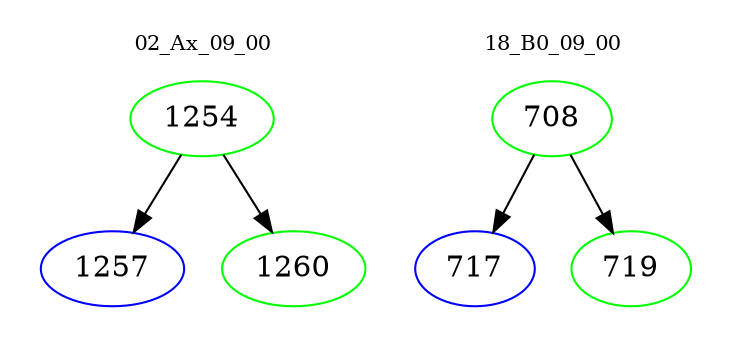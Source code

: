 digraph{
subgraph cluster_0 {
color = white
label = "02_Ax_09_00";
fontsize=10;
T0_1254 [label="1254", color="green"]
T0_1254 -> T0_1257 [color="black"]
T0_1257 [label="1257", color="blue"]
T0_1254 -> T0_1260 [color="black"]
T0_1260 [label="1260", color="green"]
}
subgraph cluster_1 {
color = white
label = "18_B0_09_00";
fontsize=10;
T1_708 [label="708", color="green"]
T1_708 -> T1_717 [color="black"]
T1_717 [label="717", color="blue"]
T1_708 -> T1_719 [color="black"]
T1_719 [label="719", color="green"]
}
}
